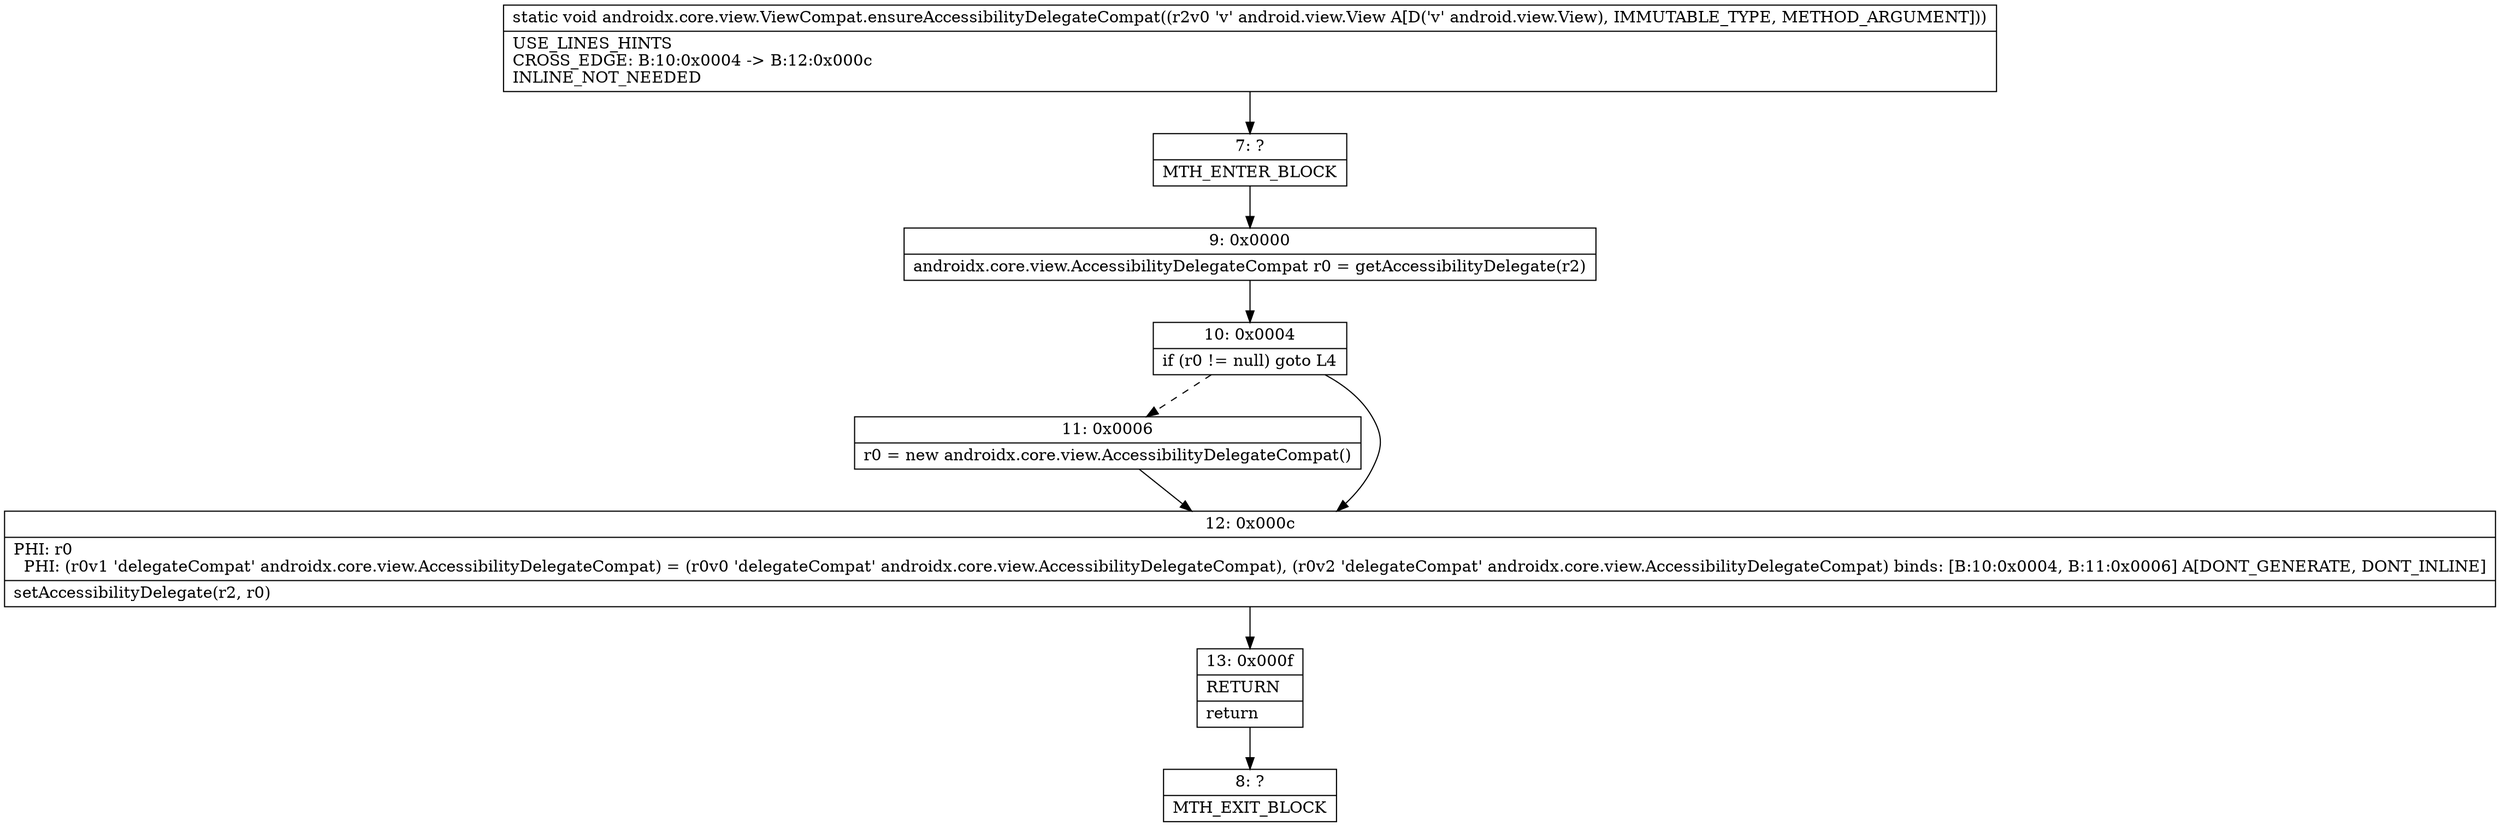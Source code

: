 digraph "CFG forandroidx.core.view.ViewCompat.ensureAccessibilityDelegateCompat(Landroid\/view\/View;)V" {
Node_7 [shape=record,label="{7\:\ ?|MTH_ENTER_BLOCK\l}"];
Node_9 [shape=record,label="{9\:\ 0x0000|androidx.core.view.AccessibilityDelegateCompat r0 = getAccessibilityDelegate(r2)\l}"];
Node_10 [shape=record,label="{10\:\ 0x0004|if (r0 != null) goto L4\l}"];
Node_11 [shape=record,label="{11\:\ 0x0006|r0 = new androidx.core.view.AccessibilityDelegateCompat()\l}"];
Node_12 [shape=record,label="{12\:\ 0x000c|PHI: r0 \l  PHI: (r0v1 'delegateCompat' androidx.core.view.AccessibilityDelegateCompat) = (r0v0 'delegateCompat' androidx.core.view.AccessibilityDelegateCompat), (r0v2 'delegateCompat' androidx.core.view.AccessibilityDelegateCompat) binds: [B:10:0x0004, B:11:0x0006] A[DONT_GENERATE, DONT_INLINE]\l|setAccessibilityDelegate(r2, r0)\l}"];
Node_13 [shape=record,label="{13\:\ 0x000f|RETURN\l|return\l}"];
Node_8 [shape=record,label="{8\:\ ?|MTH_EXIT_BLOCK\l}"];
MethodNode[shape=record,label="{static void androidx.core.view.ViewCompat.ensureAccessibilityDelegateCompat((r2v0 'v' android.view.View A[D('v' android.view.View), IMMUTABLE_TYPE, METHOD_ARGUMENT]))  | USE_LINES_HINTS\lCROSS_EDGE: B:10:0x0004 \-\> B:12:0x000c\lINLINE_NOT_NEEDED\l}"];
MethodNode -> Node_7;Node_7 -> Node_9;
Node_9 -> Node_10;
Node_10 -> Node_11[style=dashed];
Node_10 -> Node_12;
Node_11 -> Node_12;
Node_12 -> Node_13;
Node_13 -> Node_8;
}


